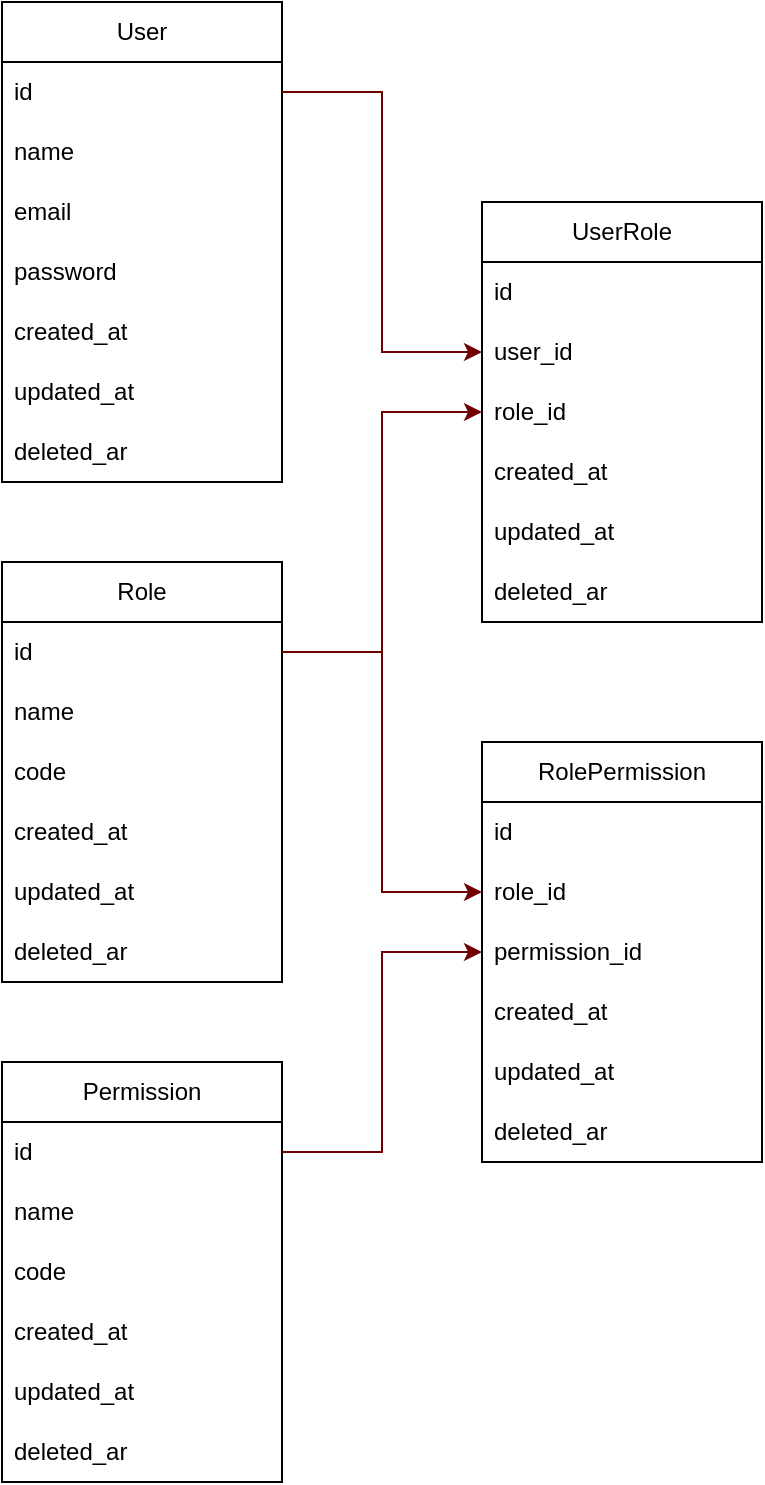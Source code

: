 <mxfile version="21.4.0" type="device">
  <diagram name="Page-1" id="m9vy6pBqzfU7wfYpuA9k">
    <mxGraphModel dx="1434" dy="956" grid="1" gridSize="10" guides="1" tooltips="1" connect="1" arrows="1" fold="1" page="1" pageScale="1" pageWidth="1100" pageHeight="850" math="0" shadow="0">
      <root>
        <mxCell id="0" />
        <mxCell id="1" parent="0" />
        <mxCell id="tq6aCe-NOqlPgWsucnSE-1" value="User" style="swimlane;fontStyle=0;childLayout=stackLayout;horizontal=1;startSize=30;horizontalStack=0;resizeParent=1;resizeParentMax=0;resizeLast=0;collapsible=1;marginBottom=0;whiteSpace=wrap;html=1;" vertex="1" parent="1">
          <mxGeometry x="40" y="40" width="140" height="240" as="geometry" />
        </mxCell>
        <mxCell id="tq6aCe-NOqlPgWsucnSE-2" value="id" style="text;strokeColor=none;fillColor=none;align=left;verticalAlign=middle;spacingLeft=4;spacingRight=4;overflow=hidden;points=[[0,0.5],[1,0.5]];portConstraint=eastwest;rotatable=0;whiteSpace=wrap;html=1;" vertex="1" parent="tq6aCe-NOqlPgWsucnSE-1">
          <mxGeometry y="30" width="140" height="30" as="geometry" />
        </mxCell>
        <mxCell id="tq6aCe-NOqlPgWsucnSE-3" value="name" style="text;strokeColor=none;fillColor=none;align=left;verticalAlign=middle;spacingLeft=4;spacingRight=4;overflow=hidden;points=[[0,0.5],[1,0.5]];portConstraint=eastwest;rotatable=0;whiteSpace=wrap;html=1;" vertex="1" parent="tq6aCe-NOqlPgWsucnSE-1">
          <mxGeometry y="60" width="140" height="30" as="geometry" />
        </mxCell>
        <mxCell id="tq6aCe-NOqlPgWsucnSE-4" value="email" style="text;strokeColor=none;fillColor=none;align=left;verticalAlign=middle;spacingLeft=4;spacingRight=4;overflow=hidden;points=[[0,0.5],[1,0.5]];portConstraint=eastwest;rotatable=0;whiteSpace=wrap;html=1;" vertex="1" parent="tq6aCe-NOqlPgWsucnSE-1">
          <mxGeometry y="90" width="140" height="30" as="geometry" />
        </mxCell>
        <mxCell id="tq6aCe-NOqlPgWsucnSE-5" value="password" style="text;strokeColor=none;fillColor=none;align=left;verticalAlign=middle;spacingLeft=4;spacingRight=4;overflow=hidden;points=[[0,0.5],[1,0.5]];portConstraint=eastwest;rotatable=0;whiteSpace=wrap;html=1;" vertex="1" parent="tq6aCe-NOqlPgWsucnSE-1">
          <mxGeometry y="120" width="140" height="30" as="geometry" />
        </mxCell>
        <mxCell id="tq6aCe-NOqlPgWsucnSE-6" value="created_at" style="text;strokeColor=none;fillColor=none;align=left;verticalAlign=middle;spacingLeft=4;spacingRight=4;overflow=hidden;points=[[0,0.5],[1,0.5]];portConstraint=eastwest;rotatable=0;whiteSpace=wrap;html=1;" vertex="1" parent="tq6aCe-NOqlPgWsucnSE-1">
          <mxGeometry y="150" width="140" height="30" as="geometry" />
        </mxCell>
        <mxCell id="tq6aCe-NOqlPgWsucnSE-7" value="updated_at" style="text;strokeColor=none;fillColor=none;align=left;verticalAlign=middle;spacingLeft=4;spacingRight=4;overflow=hidden;points=[[0,0.5],[1,0.5]];portConstraint=eastwest;rotatable=0;whiteSpace=wrap;html=1;" vertex="1" parent="tq6aCe-NOqlPgWsucnSE-1">
          <mxGeometry y="180" width="140" height="30" as="geometry" />
        </mxCell>
        <mxCell id="tq6aCe-NOqlPgWsucnSE-8" value="deleted_ar" style="text;strokeColor=none;fillColor=none;align=left;verticalAlign=middle;spacingLeft=4;spacingRight=4;overflow=hidden;points=[[0,0.5],[1,0.5]];portConstraint=eastwest;rotatable=0;whiteSpace=wrap;html=1;" vertex="1" parent="tq6aCe-NOqlPgWsucnSE-1">
          <mxGeometry y="210" width="140" height="30" as="geometry" />
        </mxCell>
        <mxCell id="tq6aCe-NOqlPgWsucnSE-14" value="Role" style="swimlane;fontStyle=0;childLayout=stackLayout;horizontal=1;startSize=30;horizontalStack=0;resizeParent=1;resizeParentMax=0;resizeLast=0;collapsible=1;marginBottom=0;whiteSpace=wrap;html=1;" vertex="1" parent="1">
          <mxGeometry x="40" y="320" width="140" height="210" as="geometry" />
        </mxCell>
        <mxCell id="tq6aCe-NOqlPgWsucnSE-15" value="id" style="text;strokeColor=none;fillColor=none;align=left;verticalAlign=middle;spacingLeft=4;spacingRight=4;overflow=hidden;points=[[0,0.5],[1,0.5]];portConstraint=eastwest;rotatable=0;whiteSpace=wrap;html=1;" vertex="1" parent="tq6aCe-NOqlPgWsucnSE-14">
          <mxGeometry y="30" width="140" height="30" as="geometry" />
        </mxCell>
        <mxCell id="tq6aCe-NOqlPgWsucnSE-16" value="name" style="text;strokeColor=none;fillColor=none;align=left;verticalAlign=middle;spacingLeft=4;spacingRight=4;overflow=hidden;points=[[0,0.5],[1,0.5]];portConstraint=eastwest;rotatable=0;whiteSpace=wrap;html=1;" vertex="1" parent="tq6aCe-NOqlPgWsucnSE-14">
          <mxGeometry y="60" width="140" height="30" as="geometry" />
        </mxCell>
        <mxCell id="tq6aCe-NOqlPgWsucnSE-17" value="code" style="text;strokeColor=none;fillColor=none;align=left;verticalAlign=middle;spacingLeft=4;spacingRight=4;overflow=hidden;points=[[0,0.5],[1,0.5]];portConstraint=eastwest;rotatable=0;whiteSpace=wrap;html=1;" vertex="1" parent="tq6aCe-NOqlPgWsucnSE-14">
          <mxGeometry y="90" width="140" height="30" as="geometry" />
        </mxCell>
        <mxCell id="tq6aCe-NOqlPgWsucnSE-28" value="created_at" style="text;strokeColor=none;fillColor=none;align=left;verticalAlign=middle;spacingLeft=4;spacingRight=4;overflow=hidden;points=[[0,0.5],[1,0.5]];portConstraint=eastwest;rotatable=0;whiteSpace=wrap;html=1;" vertex="1" parent="tq6aCe-NOqlPgWsucnSE-14">
          <mxGeometry y="120" width="140" height="30" as="geometry" />
        </mxCell>
        <mxCell id="tq6aCe-NOqlPgWsucnSE-29" value="updated_at" style="text;strokeColor=none;fillColor=none;align=left;verticalAlign=middle;spacingLeft=4;spacingRight=4;overflow=hidden;points=[[0,0.5],[1,0.5]];portConstraint=eastwest;rotatable=0;whiteSpace=wrap;html=1;" vertex="1" parent="tq6aCe-NOqlPgWsucnSE-14">
          <mxGeometry y="150" width="140" height="30" as="geometry" />
        </mxCell>
        <mxCell id="tq6aCe-NOqlPgWsucnSE-30" value="deleted_ar" style="text;strokeColor=none;fillColor=none;align=left;verticalAlign=middle;spacingLeft=4;spacingRight=4;overflow=hidden;points=[[0,0.5],[1,0.5]];portConstraint=eastwest;rotatable=0;whiteSpace=wrap;html=1;" vertex="1" parent="tq6aCe-NOqlPgWsucnSE-14">
          <mxGeometry y="180" width="140" height="30" as="geometry" />
        </mxCell>
        <mxCell id="tq6aCe-NOqlPgWsucnSE-31" value="Permission" style="swimlane;fontStyle=0;childLayout=stackLayout;horizontal=1;startSize=30;horizontalStack=0;resizeParent=1;resizeParentMax=0;resizeLast=0;collapsible=1;marginBottom=0;whiteSpace=wrap;html=1;" vertex="1" parent="1">
          <mxGeometry x="40" y="570" width="140" height="210" as="geometry" />
        </mxCell>
        <mxCell id="tq6aCe-NOqlPgWsucnSE-32" value="id" style="text;strokeColor=none;fillColor=none;align=left;verticalAlign=middle;spacingLeft=4;spacingRight=4;overflow=hidden;points=[[0,0.5],[1,0.5]];portConstraint=eastwest;rotatable=0;whiteSpace=wrap;html=1;" vertex="1" parent="tq6aCe-NOqlPgWsucnSE-31">
          <mxGeometry y="30" width="140" height="30" as="geometry" />
        </mxCell>
        <mxCell id="tq6aCe-NOqlPgWsucnSE-33" value="name" style="text;strokeColor=none;fillColor=none;align=left;verticalAlign=middle;spacingLeft=4;spacingRight=4;overflow=hidden;points=[[0,0.5],[1,0.5]];portConstraint=eastwest;rotatable=0;whiteSpace=wrap;html=1;" vertex="1" parent="tq6aCe-NOqlPgWsucnSE-31">
          <mxGeometry y="60" width="140" height="30" as="geometry" />
        </mxCell>
        <mxCell id="tq6aCe-NOqlPgWsucnSE-34" value="code" style="text;strokeColor=none;fillColor=none;align=left;verticalAlign=middle;spacingLeft=4;spacingRight=4;overflow=hidden;points=[[0,0.5],[1,0.5]];portConstraint=eastwest;rotatable=0;whiteSpace=wrap;html=1;" vertex="1" parent="tq6aCe-NOqlPgWsucnSE-31">
          <mxGeometry y="90" width="140" height="30" as="geometry" />
        </mxCell>
        <mxCell id="tq6aCe-NOqlPgWsucnSE-35" value="created_at" style="text;strokeColor=none;fillColor=none;align=left;verticalAlign=middle;spacingLeft=4;spacingRight=4;overflow=hidden;points=[[0,0.5],[1,0.5]];portConstraint=eastwest;rotatable=0;whiteSpace=wrap;html=1;" vertex="1" parent="tq6aCe-NOqlPgWsucnSE-31">
          <mxGeometry y="120" width="140" height="30" as="geometry" />
        </mxCell>
        <mxCell id="tq6aCe-NOqlPgWsucnSE-36" value="updated_at" style="text;strokeColor=none;fillColor=none;align=left;verticalAlign=middle;spacingLeft=4;spacingRight=4;overflow=hidden;points=[[0,0.5],[1,0.5]];portConstraint=eastwest;rotatable=0;whiteSpace=wrap;html=1;" vertex="1" parent="tq6aCe-NOqlPgWsucnSE-31">
          <mxGeometry y="150" width="140" height="30" as="geometry" />
        </mxCell>
        <mxCell id="tq6aCe-NOqlPgWsucnSE-37" value="deleted_ar" style="text;strokeColor=none;fillColor=none;align=left;verticalAlign=middle;spacingLeft=4;spacingRight=4;overflow=hidden;points=[[0,0.5],[1,0.5]];portConstraint=eastwest;rotatable=0;whiteSpace=wrap;html=1;" vertex="1" parent="tq6aCe-NOqlPgWsucnSE-31">
          <mxGeometry y="180" width="140" height="30" as="geometry" />
        </mxCell>
        <mxCell id="tq6aCe-NOqlPgWsucnSE-38" value="RolePermission" style="swimlane;fontStyle=0;childLayout=stackLayout;horizontal=1;startSize=30;horizontalStack=0;resizeParent=1;resizeParentMax=0;resizeLast=0;collapsible=1;marginBottom=0;whiteSpace=wrap;html=1;" vertex="1" parent="1">
          <mxGeometry x="280" y="410" width="140" height="210" as="geometry" />
        </mxCell>
        <mxCell id="tq6aCe-NOqlPgWsucnSE-39" value="id" style="text;strokeColor=none;fillColor=none;align=left;verticalAlign=middle;spacingLeft=4;spacingRight=4;overflow=hidden;points=[[0,0.5],[1,0.5]];portConstraint=eastwest;rotatable=0;whiteSpace=wrap;html=1;" vertex="1" parent="tq6aCe-NOqlPgWsucnSE-38">
          <mxGeometry y="30" width="140" height="30" as="geometry" />
        </mxCell>
        <mxCell id="tq6aCe-NOqlPgWsucnSE-40" value="role_id" style="text;strokeColor=none;fillColor=none;align=left;verticalAlign=middle;spacingLeft=4;spacingRight=4;overflow=hidden;points=[[0,0.5],[1,0.5]];portConstraint=eastwest;rotatable=0;whiteSpace=wrap;html=1;" vertex="1" parent="tq6aCe-NOqlPgWsucnSE-38">
          <mxGeometry y="60" width="140" height="30" as="geometry" />
        </mxCell>
        <mxCell id="tq6aCe-NOqlPgWsucnSE-41" value="permission_id" style="text;strokeColor=none;fillColor=none;align=left;verticalAlign=middle;spacingLeft=4;spacingRight=4;overflow=hidden;points=[[0,0.5],[1,0.5]];portConstraint=eastwest;rotatable=0;whiteSpace=wrap;html=1;" vertex="1" parent="tq6aCe-NOqlPgWsucnSE-38">
          <mxGeometry y="90" width="140" height="30" as="geometry" />
        </mxCell>
        <mxCell id="tq6aCe-NOqlPgWsucnSE-42" value="created_at" style="text;strokeColor=none;fillColor=none;align=left;verticalAlign=middle;spacingLeft=4;spacingRight=4;overflow=hidden;points=[[0,0.5],[1,0.5]];portConstraint=eastwest;rotatable=0;whiteSpace=wrap;html=1;" vertex="1" parent="tq6aCe-NOqlPgWsucnSE-38">
          <mxGeometry y="120" width="140" height="30" as="geometry" />
        </mxCell>
        <mxCell id="tq6aCe-NOqlPgWsucnSE-43" value="updated_at" style="text;strokeColor=none;fillColor=none;align=left;verticalAlign=middle;spacingLeft=4;spacingRight=4;overflow=hidden;points=[[0,0.5],[1,0.5]];portConstraint=eastwest;rotatable=0;whiteSpace=wrap;html=1;" vertex="1" parent="tq6aCe-NOqlPgWsucnSE-38">
          <mxGeometry y="150" width="140" height="30" as="geometry" />
        </mxCell>
        <mxCell id="tq6aCe-NOqlPgWsucnSE-44" value="deleted_ar" style="text;strokeColor=none;fillColor=none;align=left;verticalAlign=middle;spacingLeft=4;spacingRight=4;overflow=hidden;points=[[0,0.5],[1,0.5]];portConstraint=eastwest;rotatable=0;whiteSpace=wrap;html=1;" vertex="1" parent="tq6aCe-NOqlPgWsucnSE-38">
          <mxGeometry y="180" width="140" height="30" as="geometry" />
        </mxCell>
        <mxCell id="tq6aCe-NOqlPgWsucnSE-45" value="UserRole" style="swimlane;fontStyle=0;childLayout=stackLayout;horizontal=1;startSize=30;horizontalStack=0;resizeParent=1;resizeParentMax=0;resizeLast=0;collapsible=1;marginBottom=0;whiteSpace=wrap;html=1;" vertex="1" parent="1">
          <mxGeometry x="280" y="140" width="140" height="210" as="geometry" />
        </mxCell>
        <mxCell id="tq6aCe-NOqlPgWsucnSE-46" value="id" style="text;strokeColor=none;fillColor=none;align=left;verticalAlign=middle;spacingLeft=4;spacingRight=4;overflow=hidden;points=[[0,0.5],[1,0.5]];portConstraint=eastwest;rotatable=0;whiteSpace=wrap;html=1;" vertex="1" parent="tq6aCe-NOqlPgWsucnSE-45">
          <mxGeometry y="30" width="140" height="30" as="geometry" />
        </mxCell>
        <mxCell id="tq6aCe-NOqlPgWsucnSE-47" value="user_id" style="text;strokeColor=none;fillColor=none;align=left;verticalAlign=middle;spacingLeft=4;spacingRight=4;overflow=hidden;points=[[0,0.5],[1,0.5]];portConstraint=eastwest;rotatable=0;whiteSpace=wrap;html=1;" vertex="1" parent="tq6aCe-NOqlPgWsucnSE-45">
          <mxGeometry y="60" width="140" height="30" as="geometry" />
        </mxCell>
        <mxCell id="tq6aCe-NOqlPgWsucnSE-48" value="role_id" style="text;strokeColor=none;fillColor=none;align=left;verticalAlign=middle;spacingLeft=4;spacingRight=4;overflow=hidden;points=[[0,0.5],[1,0.5]];portConstraint=eastwest;rotatable=0;whiteSpace=wrap;html=1;" vertex="1" parent="tq6aCe-NOqlPgWsucnSE-45">
          <mxGeometry y="90" width="140" height="30" as="geometry" />
        </mxCell>
        <mxCell id="tq6aCe-NOqlPgWsucnSE-49" value="created_at" style="text;strokeColor=none;fillColor=none;align=left;verticalAlign=middle;spacingLeft=4;spacingRight=4;overflow=hidden;points=[[0,0.5],[1,0.5]];portConstraint=eastwest;rotatable=0;whiteSpace=wrap;html=1;" vertex="1" parent="tq6aCe-NOqlPgWsucnSE-45">
          <mxGeometry y="120" width="140" height="30" as="geometry" />
        </mxCell>
        <mxCell id="tq6aCe-NOqlPgWsucnSE-50" value="updated_at" style="text;strokeColor=none;fillColor=none;align=left;verticalAlign=middle;spacingLeft=4;spacingRight=4;overflow=hidden;points=[[0,0.5],[1,0.5]];portConstraint=eastwest;rotatable=0;whiteSpace=wrap;html=1;" vertex="1" parent="tq6aCe-NOqlPgWsucnSE-45">
          <mxGeometry y="150" width="140" height="30" as="geometry" />
        </mxCell>
        <mxCell id="tq6aCe-NOqlPgWsucnSE-51" value="deleted_ar" style="text;strokeColor=none;fillColor=none;align=left;verticalAlign=middle;spacingLeft=4;spacingRight=4;overflow=hidden;points=[[0,0.5],[1,0.5]];portConstraint=eastwest;rotatable=0;whiteSpace=wrap;html=1;" vertex="1" parent="tq6aCe-NOqlPgWsucnSE-45">
          <mxGeometry y="180" width="140" height="30" as="geometry" />
        </mxCell>
        <mxCell id="tq6aCe-NOqlPgWsucnSE-52" style="edgeStyle=orthogonalEdgeStyle;rounded=0;orthogonalLoop=1;jettySize=auto;html=1;exitX=1;exitY=0.5;exitDx=0;exitDy=0;entryX=0;entryY=0.5;entryDx=0;entryDy=0;fillColor=#a20025;strokeColor=#6F0000;" edge="1" parent="1" source="tq6aCe-NOqlPgWsucnSE-2" target="tq6aCe-NOqlPgWsucnSE-47">
          <mxGeometry relative="1" as="geometry" />
        </mxCell>
        <mxCell id="tq6aCe-NOqlPgWsucnSE-53" style="edgeStyle=orthogonalEdgeStyle;rounded=0;orthogonalLoop=1;jettySize=auto;html=1;exitX=1;exitY=0.5;exitDx=0;exitDy=0;entryX=0;entryY=0.5;entryDx=0;entryDy=0;fillColor=#a20025;strokeColor=#6F0000;" edge="1" parent="1" source="tq6aCe-NOqlPgWsucnSE-15" target="tq6aCe-NOqlPgWsucnSE-48">
          <mxGeometry relative="1" as="geometry" />
        </mxCell>
        <mxCell id="tq6aCe-NOqlPgWsucnSE-54" style="edgeStyle=orthogonalEdgeStyle;rounded=0;orthogonalLoop=1;jettySize=auto;html=1;exitX=1;exitY=0.5;exitDx=0;exitDy=0;entryX=0;entryY=0.5;entryDx=0;entryDy=0;fillColor=#a20025;strokeColor=#6F0000;" edge="1" parent="1" source="tq6aCe-NOqlPgWsucnSE-15" target="tq6aCe-NOqlPgWsucnSE-40">
          <mxGeometry relative="1" as="geometry" />
        </mxCell>
        <mxCell id="tq6aCe-NOqlPgWsucnSE-55" style="edgeStyle=orthogonalEdgeStyle;rounded=0;orthogonalLoop=1;jettySize=auto;html=1;exitX=1;exitY=0.5;exitDx=0;exitDy=0;entryX=0;entryY=0.5;entryDx=0;entryDy=0;fillColor=#a20025;strokeColor=#6F0000;" edge="1" parent="1" source="tq6aCe-NOqlPgWsucnSE-32" target="tq6aCe-NOqlPgWsucnSE-41">
          <mxGeometry relative="1" as="geometry" />
        </mxCell>
      </root>
    </mxGraphModel>
  </diagram>
</mxfile>
